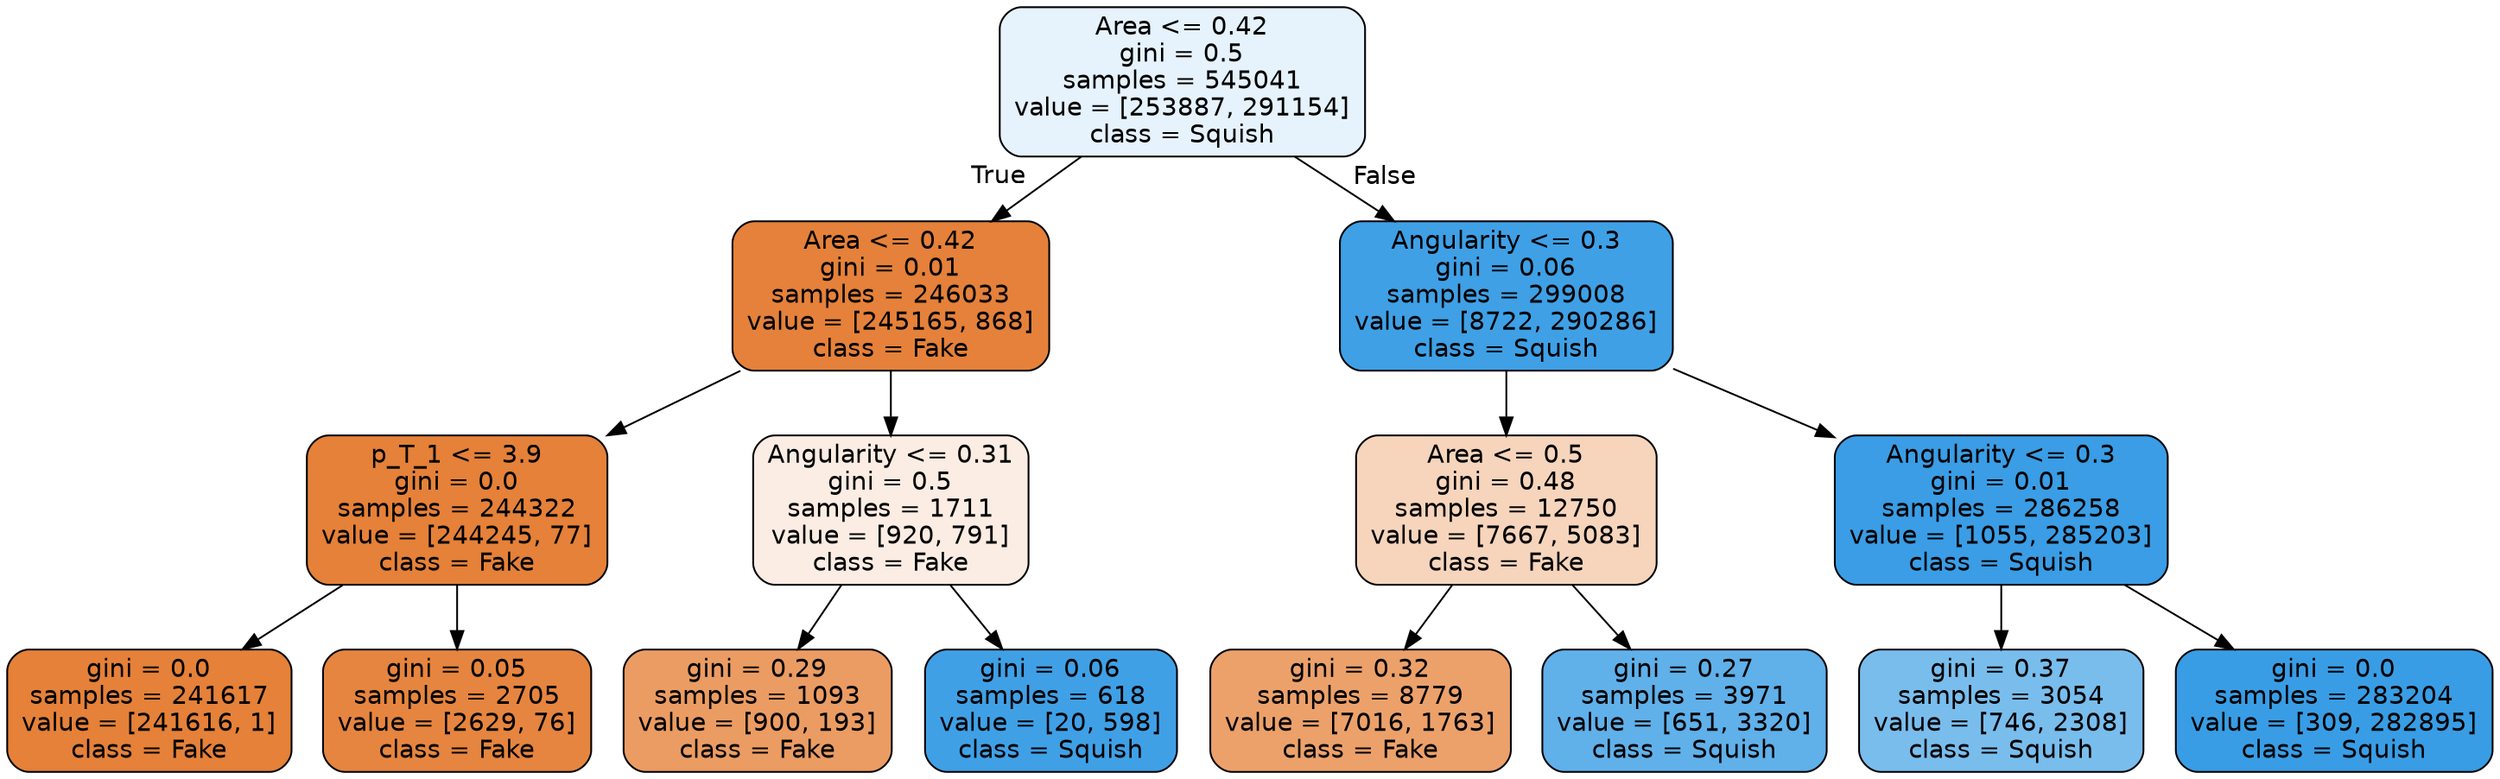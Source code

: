 digraph Tree {
node [shape=box, style="filled, rounded", color="black", fontname=helvetica] ;
edge [fontname=helvetica] ;
0 [label="Area <= 0.42\ngini = 0.5\nsamples = 545041\nvalue = [253887, 291154]\nclass = Squish", fillcolor="#e6f2fc"] ;
1 [label="Area <= 0.42\ngini = 0.01\nsamples = 246033\nvalue = [245165, 868]\nclass = Fake", fillcolor="#e5813a"] ;
0 -> 1 [labeldistance=2.5, labelangle=45, headlabel="True"] ;
2 [label="p_T_1 <= 3.9\ngini = 0.0\nsamples = 244322\nvalue = [244245, 77]\nclass = Fake", fillcolor="#e58139"] ;
1 -> 2 ;
3 [label="gini = 0.0\nsamples = 241617\nvalue = [241616, 1]\nclass = Fake", fillcolor="#e58139"] ;
2 -> 3 ;
4 [label="gini = 0.05\nsamples = 2705\nvalue = [2629, 76]\nclass = Fake", fillcolor="#e6853f"] ;
2 -> 4 ;
5 [label="Angularity <= 0.31\ngini = 0.5\nsamples = 1711\nvalue = [920, 791]\nclass = Fake", fillcolor="#fbede3"] ;
1 -> 5 ;
6 [label="gini = 0.29\nsamples = 1093\nvalue = [900, 193]\nclass = Fake", fillcolor="#eb9c63"] ;
5 -> 6 ;
7 [label="gini = 0.06\nsamples = 618\nvalue = [20, 598]\nclass = Squish", fillcolor="#40a0e6"] ;
5 -> 7 ;
8 [label="Angularity <= 0.3\ngini = 0.06\nsamples = 299008\nvalue = [8722, 290286]\nclass = Squish", fillcolor="#3fa0e6"] ;
0 -> 8 [labeldistance=2.5, labelangle=-45, headlabel="False"] ;
9 [label="Area <= 0.5\ngini = 0.48\nsamples = 12750\nvalue = [7667, 5083]\nclass = Fake", fillcolor="#f6d5bc"] ;
8 -> 9 ;
10 [label="gini = 0.32\nsamples = 8779\nvalue = [7016, 1763]\nclass = Fake", fillcolor="#eca16b"] ;
9 -> 10 ;
11 [label="gini = 0.27\nsamples = 3971\nvalue = [651, 3320]\nclass = Squish", fillcolor="#60b0ea"] ;
9 -> 11 ;
12 [label="Angularity <= 0.3\ngini = 0.01\nsamples = 286258\nvalue = [1055, 285203]\nclass = Squish", fillcolor="#3a9de5"] ;
8 -> 12 ;
13 [label="gini = 0.37\nsamples = 3054\nvalue = [746, 2308]\nclass = Squish", fillcolor="#79bded"] ;
12 -> 13 ;
14 [label="gini = 0.0\nsamples = 283204\nvalue = [309, 282895]\nclass = Squish", fillcolor="#399de5"] ;
12 -> 14 ;
}